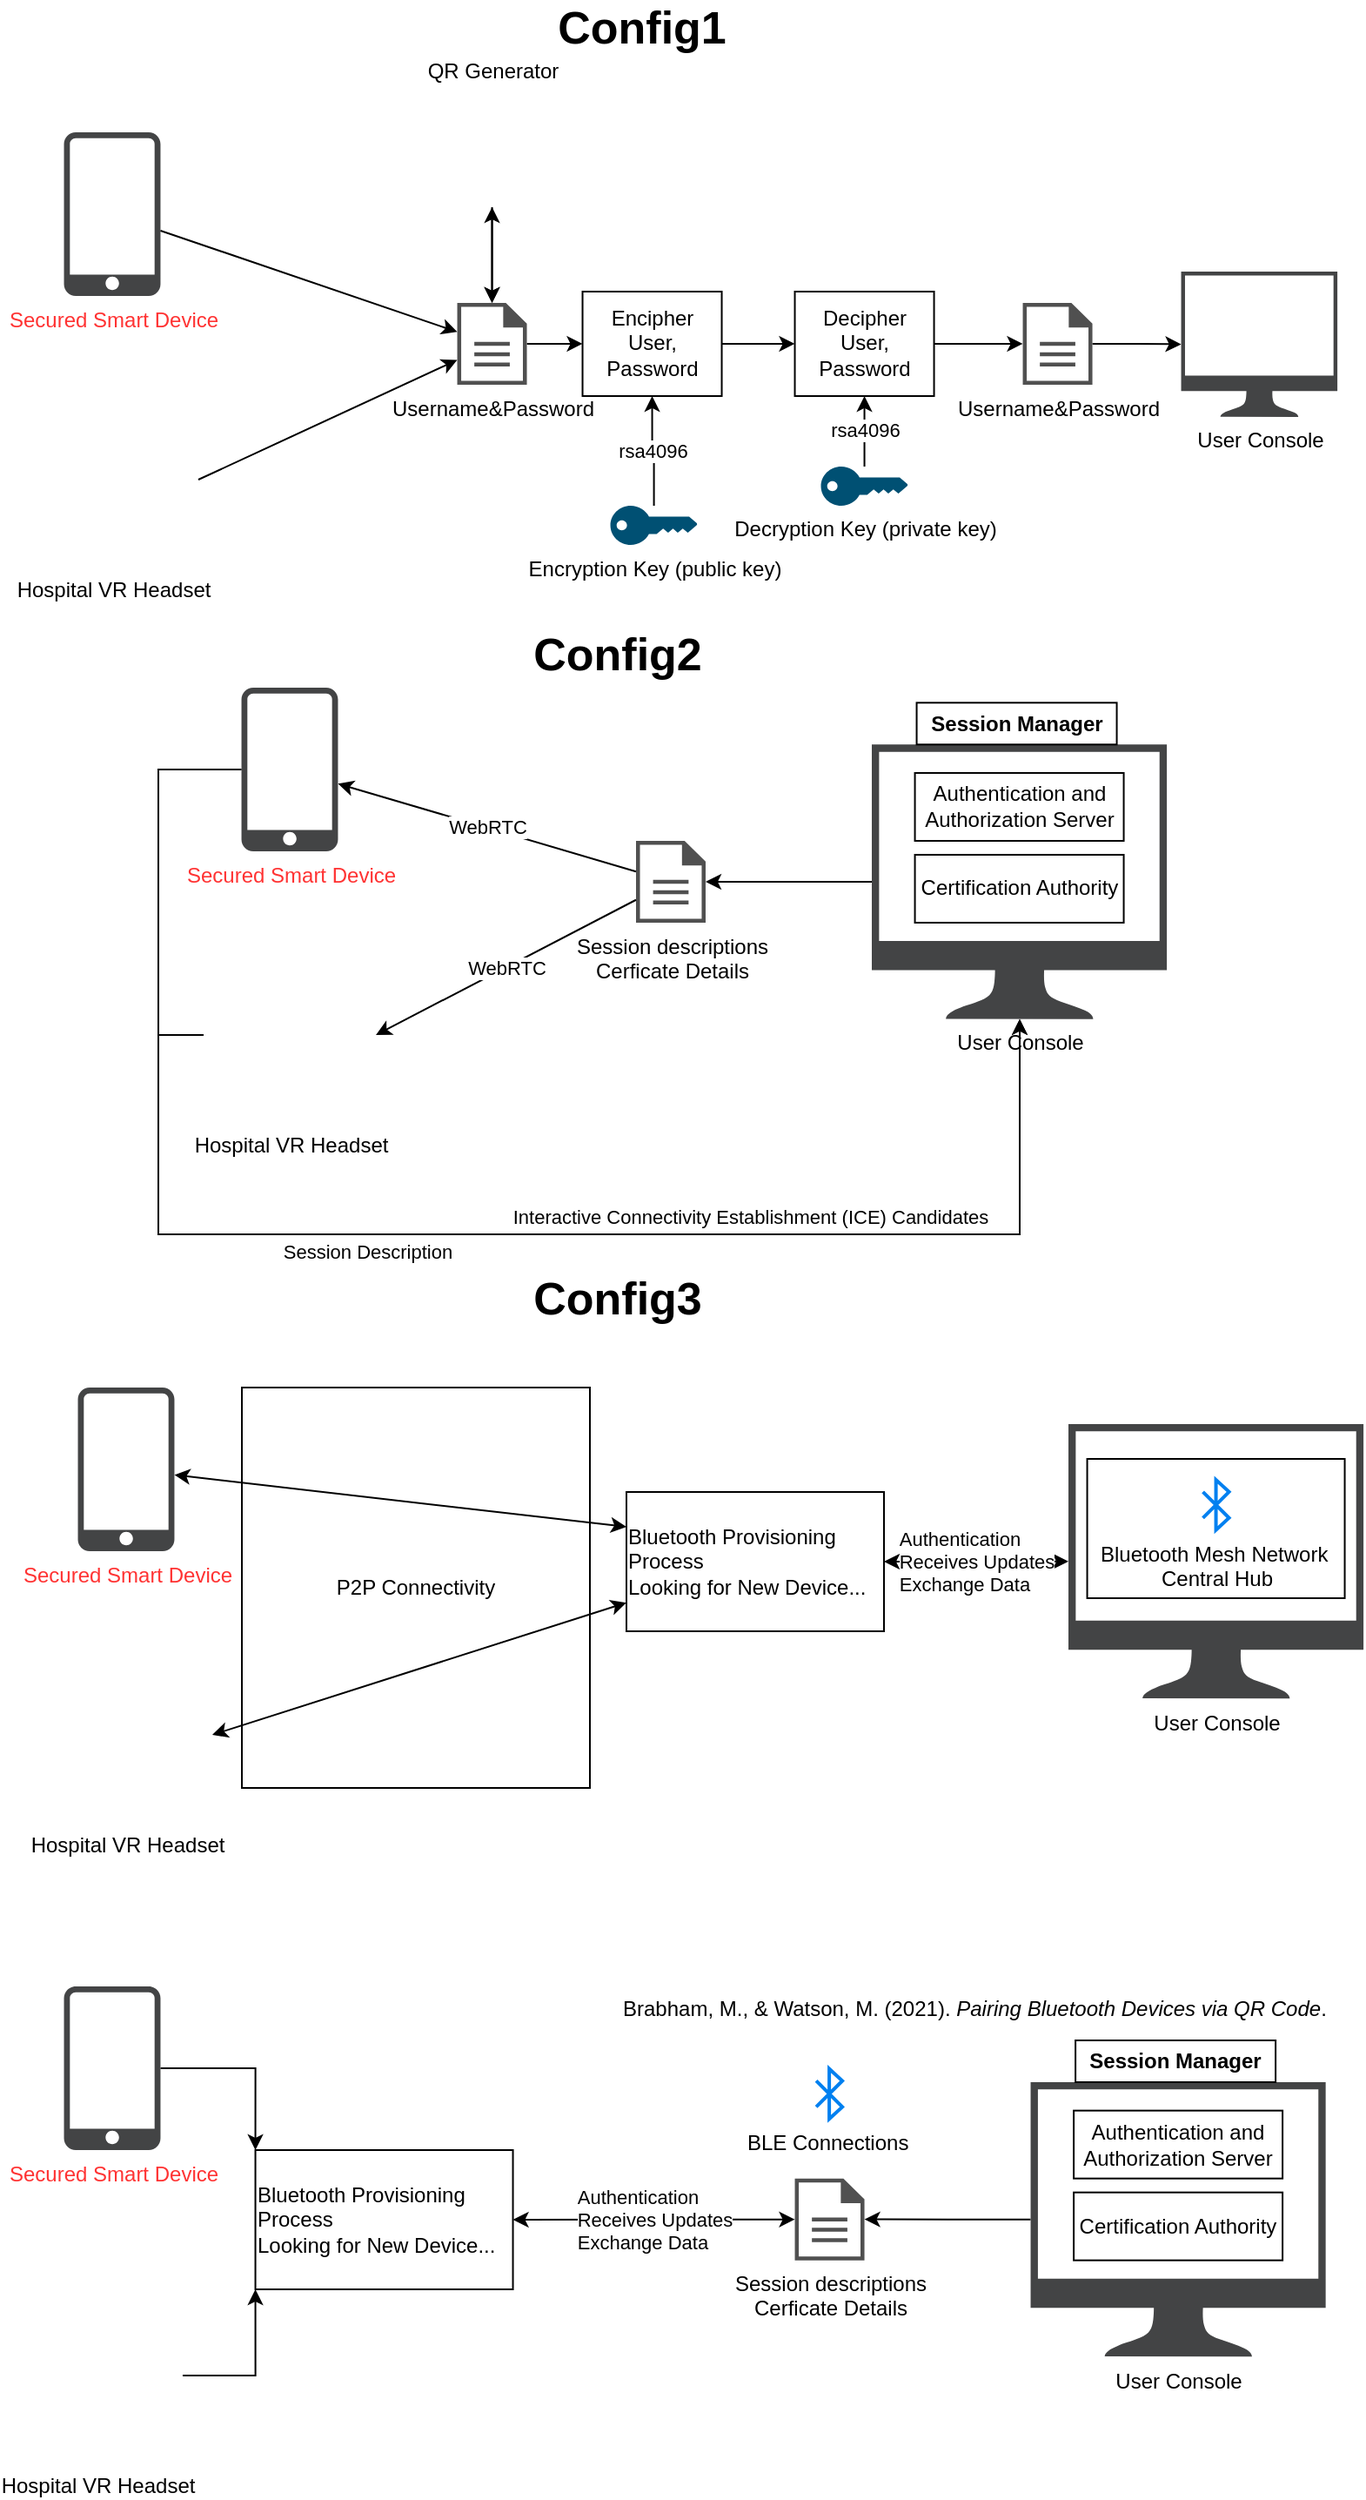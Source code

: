 <mxfile version="24.0.4" type="github">
  <diagram name="Page-1" id="-8-UsMF40BnLmy5UXp28">
    <mxGraphModel dx="934" dy="1634" grid="1" gridSize="10" guides="1" tooltips="1" connect="1" arrows="1" fold="1" page="1" pageScale="1" pageWidth="850" pageHeight="1100" math="0" shadow="0">
      <root>
        <mxCell id="0" />
        <mxCell id="1" parent="0" />
        <mxCell id="IZquiQLbJF_Cb5NeXCbJ-1" value="P2P Connectivity" style="rounded=0;whiteSpace=wrap;html=1;align=center;" parent="1" vertex="1">
          <mxGeometry x="179" y="-304" width="200" height="230" as="geometry" />
        </mxCell>
        <mxCell id="IZquiQLbJF_Cb5NeXCbJ-2" value="" style="rounded=0;whiteSpace=wrap;html=1;" parent="1" vertex="1">
          <mxGeometry x="664.78" y="-263" width="148" height="80" as="geometry" />
        </mxCell>
        <mxCell id="IZquiQLbJF_Cb5NeXCbJ-3" value="&lt;font color=&quot;#ff3333&quot;&gt;Secured Smart Device&lt;/font&gt;" style="sketch=0;pointerEvents=1;shadow=0;dashed=0;html=1;strokeColor=none;fillColor=#434445;aspect=fixed;labelPosition=center;verticalLabelPosition=bottom;verticalAlign=top;align=center;outlineConnect=0;shape=mxgraph.vvd.phone;" parent="1" vertex="1">
          <mxGeometry x="76.77" y="-1025" width="55.46" height="94" as="geometry" />
        </mxCell>
        <mxCell id="IZquiQLbJF_Cb5NeXCbJ-4" value="" style="endArrow=classic;html=1;rounded=0;" parent="1" source="IZquiQLbJF_Cb5NeXCbJ-3" target="IZquiQLbJF_Cb5NeXCbJ-17" edge="1">
          <mxGeometry width="50" height="50" relative="1" as="geometry">
            <mxPoint x="672.77" y="-1155" as="sourcePoint" />
            <mxPoint x="193.77" y="-978" as="targetPoint" />
          </mxGeometry>
        </mxCell>
        <mxCell id="IZquiQLbJF_Cb5NeXCbJ-5" style="edgeStyle=orthogonalEdgeStyle;rounded=0;orthogonalLoop=1;jettySize=auto;html=1;exitX=1;exitY=0.5;exitDx=0;exitDy=0;entryX=0;entryY=0.5;entryDx=0;entryDy=0;" parent="1" source="IZquiQLbJF_Cb5NeXCbJ-6" target="IZquiQLbJF_Cb5NeXCbJ-10" edge="1">
          <mxGeometry relative="1" as="geometry" />
        </mxCell>
        <mxCell id="IZquiQLbJF_Cb5NeXCbJ-6" value="Encipher User, Password" style="rounded=0;whiteSpace=wrap;html=1;" parent="1" vertex="1">
          <mxGeometry x="374.77" y="-933.51" width="80" height="60" as="geometry" />
        </mxCell>
        <mxCell id="IZquiQLbJF_Cb5NeXCbJ-7" value="rsa4096" style="edgeStyle=orthogonalEdgeStyle;rounded=0;orthogonalLoop=1;jettySize=auto;html=1;entryX=0.5;entryY=1;entryDx=0;entryDy=0;" parent="1" source="IZquiQLbJF_Cb5NeXCbJ-8" target="IZquiQLbJF_Cb5NeXCbJ-6" edge="1">
          <mxGeometry relative="1" as="geometry" />
        </mxCell>
        <mxCell id="IZquiQLbJF_Cb5NeXCbJ-8" value="Encryption Key (public key)" style="points=[[0,0.5,0],[0.24,0,0],[0.5,0.28,0],[0.995,0.475,0],[0.5,0.72,0],[0.24,1,0]];verticalLabelPosition=bottom;sketch=0;html=1;verticalAlign=top;aspect=fixed;align=center;pointerEvents=1;shape=mxgraph.cisco19.key;fillColor=#005073;strokeColor=none;" parent="1" vertex="1">
          <mxGeometry x="390.77" y="-810.51" width="50" height="22.5" as="geometry" />
        </mxCell>
        <mxCell id="IZquiQLbJF_Cb5NeXCbJ-9" style="edgeStyle=orthogonalEdgeStyle;rounded=0;orthogonalLoop=1;jettySize=auto;html=1;exitX=1;exitY=0.5;exitDx=0;exitDy=0;" parent="1" source="IZquiQLbJF_Cb5NeXCbJ-10" target="IZquiQLbJF_Cb5NeXCbJ-14" edge="1">
          <mxGeometry relative="1" as="geometry">
            <mxPoint x="729.77" y="-903.51" as="targetPoint" />
          </mxGeometry>
        </mxCell>
        <mxCell id="IZquiQLbJF_Cb5NeXCbJ-10" value="Decipher User, Password" style="rounded=0;whiteSpace=wrap;html=1;" parent="1" vertex="1">
          <mxGeometry x="496.77" y="-933.51" width="80" height="60" as="geometry" />
        </mxCell>
        <mxCell id="IZquiQLbJF_Cb5NeXCbJ-11" value="rsa4096" style="edgeStyle=orthogonalEdgeStyle;rounded=0;orthogonalLoop=1;jettySize=auto;html=1;entryX=0.5;entryY=1;entryDx=0;entryDy=0;" parent="1" source="IZquiQLbJF_Cb5NeXCbJ-12" target="IZquiQLbJF_Cb5NeXCbJ-10" edge="1">
          <mxGeometry relative="1" as="geometry" />
        </mxCell>
        <mxCell id="IZquiQLbJF_Cb5NeXCbJ-12" value="Decryption Key (private key)" style="points=[[0,0.5,0],[0.24,0,0],[0.5,0.28,0],[0.995,0.475,0],[0.5,0.72,0],[0.24,1,0]];verticalLabelPosition=bottom;sketch=0;html=1;verticalAlign=top;aspect=fixed;align=center;pointerEvents=1;shape=mxgraph.cisco19.key;fillColor=#005073;strokeColor=none;" parent="1" vertex="1">
          <mxGeometry x="511.77" y="-833.01" width="50" height="22.5" as="geometry" />
        </mxCell>
        <mxCell id="IZquiQLbJF_Cb5NeXCbJ-13" style="edgeStyle=orthogonalEdgeStyle;rounded=0;orthogonalLoop=1;jettySize=auto;html=1;" parent="1" source="IZquiQLbJF_Cb5NeXCbJ-14" target="IZquiQLbJF_Cb5NeXCbJ-18" edge="1">
          <mxGeometry relative="1" as="geometry" />
        </mxCell>
        <mxCell id="IZquiQLbJF_Cb5NeXCbJ-14" value="Username&amp;amp;Password" style="sketch=0;pointerEvents=1;shadow=0;dashed=0;html=1;strokeColor=none;fillColor=#505050;labelPosition=center;verticalLabelPosition=bottom;verticalAlign=top;outlineConnect=0;align=center;shape=mxgraph.office.concepts.document;" parent="1" vertex="1">
          <mxGeometry x="627.77" y="-927.01" width="40" height="47" as="geometry" />
        </mxCell>
        <mxCell id="IZquiQLbJF_Cb5NeXCbJ-15" style="edgeStyle=orthogonalEdgeStyle;rounded=0;orthogonalLoop=1;jettySize=auto;html=1;entryX=0;entryY=0.5;entryDx=0;entryDy=0;" parent="1" source="IZquiQLbJF_Cb5NeXCbJ-17" target="IZquiQLbJF_Cb5NeXCbJ-6" edge="1">
          <mxGeometry relative="1" as="geometry" />
        </mxCell>
        <mxCell id="IZquiQLbJF_Cb5NeXCbJ-16" style="edgeStyle=orthogonalEdgeStyle;rounded=0;orthogonalLoop=1;jettySize=auto;html=1;startArrow=classic;startFill=1;" parent="1" source="IZquiQLbJF_Cb5NeXCbJ-17" target="IZquiQLbJF_Cb5NeXCbJ-22" edge="1">
          <mxGeometry relative="1" as="geometry" />
        </mxCell>
        <mxCell id="IZquiQLbJF_Cb5NeXCbJ-17" value="Username&amp;amp;Password" style="sketch=0;pointerEvents=1;shadow=0;dashed=0;html=1;strokeColor=none;fillColor=#505050;labelPosition=center;verticalLabelPosition=bottom;verticalAlign=top;outlineConnect=0;align=center;shape=mxgraph.office.concepts.document;" parent="1" vertex="1">
          <mxGeometry x="302.77" y="-927.01" width="40" height="47" as="geometry" />
        </mxCell>
        <mxCell id="IZquiQLbJF_Cb5NeXCbJ-18" value="User Console" style="sketch=0;pointerEvents=1;shadow=0;dashed=0;html=1;strokeColor=none;fillColor=#434445;aspect=fixed;labelPosition=center;verticalLabelPosition=bottom;verticalAlign=top;align=center;outlineConnect=0;shape=mxgraph.vvd.monitor;" parent="1" vertex="1">
          <mxGeometry x="718.77" y="-945" width="89.78" height="83.49" as="geometry" />
        </mxCell>
        <mxCell id="IZquiQLbJF_Cb5NeXCbJ-19" value="Hospital VR Headset" style="shape=image;html=1;verticalAlign=top;verticalLabelPosition=bottom;labelBackgroundColor=#ffffff;imageAspect=0;aspect=fixed;image=https://cdn2.iconfinder.com/data/icons/business-and-education-1/512/142_VR_googles_headset_reality_virtual_technology_smart-128.png" parent="1" vertex="1">
          <mxGeometry x="55.0" y="-875" width="99" height="99" as="geometry" />
        </mxCell>
        <mxCell id="IZquiQLbJF_Cb5NeXCbJ-20" value="" style="endArrow=classic;html=1;rounded=0;exitX=1;exitY=0.5;exitDx=0;exitDy=0;" parent="1" source="IZquiQLbJF_Cb5NeXCbJ-19" target="IZquiQLbJF_Cb5NeXCbJ-17" edge="1">
          <mxGeometry width="50" height="50" relative="1" as="geometry">
            <mxPoint x="662.77" y="-1065" as="sourcePoint" />
            <mxPoint x="712.77" y="-1115" as="targetPoint" />
          </mxGeometry>
        </mxCell>
        <mxCell id="IZquiQLbJF_Cb5NeXCbJ-21" value="" style="edgeStyle=orthogonalEdgeStyle;rounded=0;orthogonalLoop=1;jettySize=auto;html=1;" parent="1" source="IZquiQLbJF_Cb5NeXCbJ-22" target="IZquiQLbJF_Cb5NeXCbJ-17" edge="1">
          <mxGeometry relative="1" as="geometry" />
        </mxCell>
        <mxCell id="IZquiQLbJF_Cb5NeXCbJ-22" value="QR Generator" style="shape=image;html=1;verticalAlign=bottom;verticalLabelPosition=top;labelBackgroundColor=#ffffff;imageAspect=0;aspect=fixed;image=https://cdn1.iconfinder.com/data/icons/iconoir-vol-3/24/qr-code-128.png;labelPosition=center;align=center;" parent="1" vertex="1">
          <mxGeometry x="288.27" y="-1051" width="69" height="69" as="geometry" />
        </mxCell>
        <mxCell id="IZquiQLbJF_Cb5NeXCbJ-23" value="&lt;font color=&quot;#ff3333&quot;&gt;Secured Smart Device&lt;/font&gt;" style="sketch=0;pointerEvents=1;shadow=0;dashed=0;html=1;strokeColor=none;fillColor=#434445;aspect=fixed;labelPosition=center;verticalLabelPosition=bottom;verticalAlign=top;align=center;outlineConnect=0;shape=mxgraph.vvd.phone;" parent="1" vertex="1">
          <mxGeometry x="178.77" y="-706" width="55.46" height="94" as="geometry" />
        </mxCell>
        <mxCell id="IZquiQLbJF_Cb5NeXCbJ-24" style="edgeStyle=orthogonalEdgeStyle;rounded=0;orthogonalLoop=1;jettySize=auto;html=1;" parent="1" source="IZquiQLbJF_Cb5NeXCbJ-25" target="IZquiQLbJF_Cb5NeXCbJ-31" edge="1">
          <mxGeometry relative="1" as="geometry" />
        </mxCell>
        <mxCell id="IZquiQLbJF_Cb5NeXCbJ-25" value="User Console" style="sketch=0;pointerEvents=1;shadow=0;dashed=0;html=1;strokeColor=none;fillColor=#434445;aspect=fixed;labelPosition=center;verticalLabelPosition=bottom;verticalAlign=top;align=center;outlineConnect=0;shape=mxgraph.vvd.monitor;" parent="1" vertex="1">
          <mxGeometry x="541" y="-673.34" width="169.55" height="157.67" as="geometry" />
        </mxCell>
        <mxCell id="IZquiQLbJF_Cb5NeXCbJ-26" value="Interactive Connectivity Establishment (ICE) Candidates" style="edgeStyle=orthogonalEdgeStyle;rounded=0;orthogonalLoop=1;jettySize=auto;html=1;" parent="1" source="IZquiQLbJF_Cb5NeXCbJ-27" target="IZquiQLbJF_Cb5NeXCbJ-25" edge="1">
          <mxGeometry x="0.266" y="10" relative="1" as="geometry">
            <Array as="points">
              <mxPoint x="131" y="-506" />
              <mxPoint x="131" y="-392" />
              <mxPoint x="626" y="-392" />
            </Array>
            <mxPoint as="offset" />
          </mxGeometry>
        </mxCell>
        <mxCell id="IZquiQLbJF_Cb5NeXCbJ-27" value="Hospital VR Headset" style="shape=image;html=1;verticalAlign=top;verticalLabelPosition=bottom;labelBackgroundColor=#ffffff;imageAspect=0;aspect=fixed;image=https://cdn2.iconfinder.com/data/icons/business-and-education-1/512/142_VR_googles_headset_reality_virtual_technology_smart-128.png" parent="1" vertex="1">
          <mxGeometry x="157" y="-556" width="99" height="99" as="geometry" />
        </mxCell>
        <mxCell id="IZquiQLbJF_Cb5NeXCbJ-28" value="&lt;b&gt;Session Manager&lt;/b&gt;" style="rounded=0;whiteSpace=wrap;html=1;" parent="1" vertex="1">
          <mxGeometry x="566.78" y="-697.34" width="115" height="24" as="geometry" />
        </mxCell>
        <mxCell id="IZquiQLbJF_Cb5NeXCbJ-29" value="Authentication and Authorization Server" style="rounded=0;whiteSpace=wrap;html=1;" parent="1" vertex="1">
          <mxGeometry x="565.78" y="-657.01" width="120" height="39" as="geometry" />
        </mxCell>
        <mxCell id="IZquiQLbJF_Cb5NeXCbJ-30" value="Certification Authority" style="rounded=0;whiteSpace=wrap;html=1;" parent="1" vertex="1">
          <mxGeometry x="565.78" y="-610.01" width="120" height="39" as="geometry" />
        </mxCell>
        <mxCell id="IZquiQLbJF_Cb5NeXCbJ-31" value="Session descriptions&lt;br&gt;Cerficate Details" style="sketch=0;pointerEvents=1;shadow=0;dashed=0;html=1;strokeColor=none;fillColor=#505050;labelPosition=center;verticalLabelPosition=bottom;verticalAlign=top;outlineConnect=0;align=center;shape=mxgraph.office.concepts.document;" parent="1" vertex="1">
          <mxGeometry x="405.5" y="-618.01" width="40" height="47" as="geometry" />
        </mxCell>
        <mxCell id="IZquiQLbJF_Cb5NeXCbJ-32" value="WebRTC" style="endArrow=classic;html=1;rounded=0;" parent="1" source="IZquiQLbJF_Cb5NeXCbJ-31" target="IZquiQLbJF_Cb5NeXCbJ-23" edge="1">
          <mxGeometry width="50" height="50" relative="1" as="geometry">
            <mxPoint x="651" y="-752" as="sourcePoint" />
            <mxPoint x="701" y="-802" as="targetPoint" />
          </mxGeometry>
        </mxCell>
        <mxCell id="IZquiQLbJF_Cb5NeXCbJ-33" value="WebRTC" style="endArrow=classic;html=1;rounded=0;entryX=1;entryY=0.5;entryDx=0;entryDy=0;" parent="1" source="IZquiQLbJF_Cb5NeXCbJ-31" target="IZquiQLbJF_Cb5NeXCbJ-27" edge="1">
          <mxGeometry width="50" height="50" relative="1" as="geometry">
            <mxPoint x="651" y="-752" as="sourcePoint" />
            <mxPoint x="701" y="-802" as="targetPoint" />
          </mxGeometry>
        </mxCell>
        <mxCell id="IZquiQLbJF_Cb5NeXCbJ-34" value="Session Description" style="edgeStyle=orthogonalEdgeStyle;rounded=0;orthogonalLoop=1;jettySize=auto;html=1;" parent="1" source="IZquiQLbJF_Cb5NeXCbJ-23" target="IZquiQLbJF_Cb5NeXCbJ-25" edge="1">
          <mxGeometry x="-0.069" y="-10" relative="1" as="geometry">
            <Array as="points">
              <mxPoint x="131" y="-659" />
              <mxPoint x="131" y="-392" />
              <mxPoint x="626" y="-392" />
            </Array>
            <mxPoint as="offset" />
          </mxGeometry>
        </mxCell>
        <mxCell id="IZquiQLbJF_Cb5NeXCbJ-35" value="&lt;font color=&quot;#ff3333&quot;&gt;Secured Smart Device&lt;/font&gt;" style="sketch=0;pointerEvents=1;shadow=0;dashed=0;html=1;strokeColor=none;fillColor=#434445;aspect=fixed;labelPosition=center;verticalLabelPosition=bottom;verticalAlign=top;align=center;outlineConnect=0;shape=mxgraph.vvd.phone;" parent="1" vertex="1">
          <mxGeometry x="84.77" y="-304" width="55.46" height="94" as="geometry" />
        </mxCell>
        <mxCell id="IZquiQLbJF_Cb5NeXCbJ-36" value="User Console" style="sketch=0;pointerEvents=1;shadow=0;dashed=0;html=1;strokeColor=none;fillColor=#434445;aspect=fixed;labelPosition=center;verticalLabelPosition=bottom;verticalAlign=top;align=center;outlineConnect=0;shape=mxgraph.vvd.monitor;" parent="1" vertex="1">
          <mxGeometry x="654" y="-283.0" width="169.55" height="157.67" as="geometry" />
        </mxCell>
        <mxCell id="IZquiQLbJF_Cb5NeXCbJ-37" value="Hospital VR Headset" style="shape=image;html=1;verticalAlign=top;verticalLabelPosition=bottom;labelBackgroundColor=#ffffff;imageAspect=0;aspect=fixed;image=https://cdn2.iconfinder.com/data/icons/business-and-education-1/512/142_VR_googles_headset_reality_virtual_technology_smart-128.png" parent="1" vertex="1">
          <mxGeometry x="63.0" y="-154" width="99" height="99" as="geometry" />
        </mxCell>
        <mxCell id="IZquiQLbJF_Cb5NeXCbJ-38" value="Bluetooth Mesh Network&amp;nbsp;&lt;br&gt;Central Hub" style="html=1;verticalLabelPosition=bottom;align=center;labelBackgroundColor=#ffffff;verticalAlign=top;strokeWidth=2;strokeColor=#0080F0;shadow=0;dashed=0;shape=mxgraph.ios7.icons.bluetooth;pointerEvents=1" parent="1" vertex="1">
          <mxGeometry x="731.28" y="-251" width="15" height="28.8" as="geometry" />
        </mxCell>
        <mxCell id="IZquiQLbJF_Cb5NeXCbJ-39" value="&lt;div style=&quot;text-align: left;&quot;&gt;Authentication&lt;/div&gt;&lt;div style=&quot;text-align: left;&quot;&gt;Receives Updates&lt;/div&gt;&lt;div style=&quot;text-align: left;&quot;&gt;Exchange Data&lt;/div&gt;" style="endArrow=classic;startArrow=classic;html=1;rounded=0;exitX=1;exitY=0.5;exitDx=0;exitDy=0;" parent="1" source="IZquiQLbJF_Cb5NeXCbJ-41" target="IZquiQLbJF_Cb5NeXCbJ-36" edge="1">
          <mxGeometry width="50" height="50" relative="1" as="geometry">
            <mxPoint x="529" y="-324" as="sourcePoint" />
            <mxPoint x="249" y="-314" as="targetPoint" />
          </mxGeometry>
        </mxCell>
        <mxCell id="IZquiQLbJF_Cb5NeXCbJ-40" value="" style="endArrow=classic;startArrow=classic;html=1;rounded=0;exitX=1;exitY=0.5;exitDx=0;exitDy=0;" parent="1" source="IZquiQLbJF_Cb5NeXCbJ-37" target="IZquiQLbJF_Cb5NeXCbJ-41" edge="1">
          <mxGeometry width="50" height="50" relative="1" as="geometry">
            <mxPoint x="529" y="-324" as="sourcePoint" />
            <mxPoint x="209" y="-4" as="targetPoint" />
          </mxGeometry>
        </mxCell>
        <mxCell id="IZquiQLbJF_Cb5NeXCbJ-41" value="&lt;div style=&quot;text-align: left;&quot;&gt;&lt;span style=&quot;background-color: initial;&quot;&gt;Bluetooth Provisioning Process&lt;/span&gt;&lt;/div&gt;&lt;div style=&quot;text-align: left;&quot;&gt;&lt;span style=&quot;background-color: initial;&quot;&gt;Looking for New Device...&lt;/span&gt;&lt;/div&gt;" style="rounded=0;whiteSpace=wrap;html=1;" parent="1" vertex="1">
          <mxGeometry x="400" y="-244" width="148" height="80" as="geometry" />
        </mxCell>
        <mxCell id="IZquiQLbJF_Cb5NeXCbJ-42" value="" style="endArrow=classic;startArrow=classic;html=1;rounded=0;entryX=0;entryY=0.25;entryDx=0;entryDy=0;" parent="1" source="IZquiQLbJF_Cb5NeXCbJ-35" target="IZquiQLbJF_Cb5NeXCbJ-41" edge="1">
          <mxGeometry width="50" height="50" relative="1" as="geometry">
            <mxPoint x="529" y="-224" as="sourcePoint" />
            <mxPoint x="579" y="-274" as="targetPoint" />
          </mxGeometry>
        </mxCell>
        <mxCell id="IZquiQLbJF_Cb5NeXCbJ-43" value="&lt;b&gt;&lt;font style=&quot;font-size: 26px;&quot;&gt;Config1&lt;/font&gt;&lt;/b&gt;" style="text;html=1;align=center;verticalAlign=middle;whiteSpace=wrap;rounded=0;" parent="1" vertex="1">
          <mxGeometry x="379" y="-1100" width="60" height="30" as="geometry" />
        </mxCell>
        <mxCell id="IZquiQLbJF_Cb5NeXCbJ-44" value="&lt;b&gt;&lt;font style=&quot;font-size: 26px;&quot;&gt;Config2&lt;br&gt;&lt;/font&gt;&lt;/b&gt;" style="text;html=1;align=center;verticalAlign=middle;whiteSpace=wrap;rounded=0;" parent="1" vertex="1">
          <mxGeometry x="365" y="-740" width="60" height="30" as="geometry" />
        </mxCell>
        <mxCell id="IZquiQLbJF_Cb5NeXCbJ-45" value="&lt;b&gt;&lt;font style=&quot;font-size: 26px;&quot;&gt;Config3&lt;/font&gt;&lt;/b&gt;" style="text;html=1;align=center;verticalAlign=middle;whiteSpace=wrap;rounded=0;" parent="1" vertex="1">
          <mxGeometry x="365" y="-370" width="60" height="30" as="geometry" />
        </mxCell>
        <mxCell id="P_BeWsQ6fjZ5_wVY0nXs-1" style="edgeStyle=orthogonalEdgeStyle;rounded=0;orthogonalLoop=1;jettySize=auto;html=1;" edge="1" parent="1" source="P_BeWsQ6fjZ5_wVY0nXs-2" target="P_BeWsQ6fjZ5_wVY0nXs-6">
          <mxGeometry relative="1" as="geometry" />
        </mxCell>
        <mxCell id="P_BeWsQ6fjZ5_wVY0nXs-2" value="User Console" style="sketch=0;pointerEvents=1;shadow=0;dashed=0;html=1;strokeColor=none;fillColor=#434445;aspect=fixed;labelPosition=center;verticalLabelPosition=bottom;verticalAlign=top;align=center;outlineConnect=0;shape=mxgraph.vvd.monitor;" vertex="1" parent="1">
          <mxGeometry x="632.27" y="95.0" width="169.55" height="157.67" as="geometry" />
        </mxCell>
        <mxCell id="P_BeWsQ6fjZ5_wVY0nXs-3" value="&lt;b&gt;Session Manager&lt;/b&gt;" style="rounded=0;whiteSpace=wrap;html=1;" vertex="1" parent="1">
          <mxGeometry x="658.05" y="71.0" width="115" height="24" as="geometry" />
        </mxCell>
        <mxCell id="P_BeWsQ6fjZ5_wVY0nXs-4" value="Authentication and Authorization Server" style="rounded=0;whiteSpace=wrap;html=1;" vertex="1" parent="1">
          <mxGeometry x="657.05" y="111.33" width="120" height="39" as="geometry" />
        </mxCell>
        <mxCell id="P_BeWsQ6fjZ5_wVY0nXs-5" value="Certification Authority" style="rounded=0;whiteSpace=wrap;html=1;" vertex="1" parent="1">
          <mxGeometry x="657.05" y="158.33" width="120" height="39" as="geometry" />
        </mxCell>
        <mxCell id="P_BeWsQ6fjZ5_wVY0nXs-6" value="Session descriptions&lt;br&gt;Cerficate Details" style="sketch=0;pointerEvents=1;shadow=0;dashed=0;html=1;strokeColor=none;fillColor=#505050;labelPosition=center;verticalLabelPosition=bottom;verticalAlign=top;outlineConnect=0;align=center;shape=mxgraph.office.concepts.document;" vertex="1" parent="1">
          <mxGeometry x="496.77" y="150.33" width="40" height="47" as="geometry" />
        </mxCell>
        <mxCell id="P_BeWsQ6fjZ5_wVY0nXs-12" style="edgeStyle=orthogonalEdgeStyle;rounded=0;orthogonalLoop=1;jettySize=auto;html=1;entryX=0;entryY=0;entryDx=0;entryDy=0;" edge="1" parent="1" source="P_BeWsQ6fjZ5_wVY0nXs-7" target="P_BeWsQ6fjZ5_wVY0nXs-11">
          <mxGeometry relative="1" as="geometry" />
        </mxCell>
        <mxCell id="P_BeWsQ6fjZ5_wVY0nXs-7" value="&lt;font color=&quot;#ff3333&quot;&gt;Secured Smart Device&lt;/font&gt;" style="sketch=0;pointerEvents=1;shadow=0;dashed=0;html=1;strokeColor=none;fillColor=#434445;aspect=fixed;labelPosition=center;verticalLabelPosition=bottom;verticalAlign=top;align=center;outlineConnect=0;shape=mxgraph.vvd.phone;" vertex="1" parent="1">
          <mxGeometry x="76.77" y="40" width="55.46" height="94" as="geometry" />
        </mxCell>
        <mxCell id="P_BeWsQ6fjZ5_wVY0nXs-13" style="edgeStyle=orthogonalEdgeStyle;rounded=0;orthogonalLoop=1;jettySize=auto;html=1;entryX=0;entryY=1;entryDx=0;entryDy=0;" edge="1" parent="1" source="P_BeWsQ6fjZ5_wVY0nXs-8" target="P_BeWsQ6fjZ5_wVY0nXs-11">
          <mxGeometry relative="1" as="geometry" />
        </mxCell>
        <mxCell id="P_BeWsQ6fjZ5_wVY0nXs-8" value="Hospital VR Headset" style="shape=image;html=1;verticalAlign=top;verticalLabelPosition=bottom;labelBackgroundColor=#ffffff;imageAspect=0;aspect=fixed;image=https://cdn2.iconfinder.com/data/icons/business-and-education-1/512/142_VR_googles_headset_reality_virtual_technology_smart-128.png" vertex="1" parent="1">
          <mxGeometry x="46.0" y="214" width="99" height="99" as="geometry" />
        </mxCell>
        <mxCell id="P_BeWsQ6fjZ5_wVY0nXs-9" value="BLE Connections&amp;nbsp;" style="html=1;verticalLabelPosition=bottom;align=center;labelBackgroundColor=#ffffff;verticalAlign=top;strokeWidth=2;strokeColor=#0080F0;shadow=0;dashed=0;shape=mxgraph.ios7.icons.bluetooth;pointerEvents=1" vertex="1" parent="1">
          <mxGeometry x="509.05" y="87.33" width="15" height="28.8" as="geometry" />
        </mxCell>
        <mxCell id="P_BeWsQ6fjZ5_wVY0nXs-10" value="&lt;div style=&quot;text-align: left;&quot;&gt;Authentication&lt;/div&gt;&lt;div style=&quot;text-align: left;&quot;&gt;Receives Updates&lt;/div&gt;&lt;div style=&quot;text-align: left;&quot;&gt;Exchange Data&lt;/div&gt;" style="endArrow=classic;startArrow=classic;html=1;rounded=0;exitX=1;exitY=0.5;exitDx=0;exitDy=0;" edge="1" parent="1" source="P_BeWsQ6fjZ5_wVY0nXs-11" target="P_BeWsQ6fjZ5_wVY0nXs-6">
          <mxGeometry width="50" height="50" relative="1" as="geometry">
            <mxPoint x="315.77" y="54" as="sourcePoint" />
            <mxPoint x="440.77" y="174" as="targetPoint" />
          </mxGeometry>
        </mxCell>
        <mxCell id="P_BeWsQ6fjZ5_wVY0nXs-11" value="&lt;div style=&quot;text-align: left;&quot;&gt;&lt;span style=&quot;background-color: initial;&quot;&gt;Bluetooth Provisioning Process&lt;/span&gt;&lt;/div&gt;&lt;div style=&quot;text-align: left;&quot;&gt;&lt;span style=&quot;background-color: initial;&quot;&gt;Looking for New Device...&lt;/span&gt;&lt;/div&gt;" style="rounded=0;whiteSpace=wrap;html=1;" vertex="1" parent="1">
          <mxGeometry x="186.77" y="134" width="148" height="80" as="geometry" />
        </mxCell>
        <mxCell id="P_BeWsQ6fjZ5_wVY0nXs-14" value="&lt;div style=&quot;line-height: 2; margin-left: 2em; text-indent:-2em;&quot; class=&quot;csl-bib-body&quot;&gt;&lt;br/&gt;  &lt;div class=&quot;csl-entry&quot;&gt;Brabham, M., &amp;amp; Watson, M. (2021). &lt;i&gt;Pairing Bluetooth Devices via QR Code&lt;/i&gt;.&lt;/div&gt;&lt;br/&gt;  &lt;span title=&quot;url_ver=Z39.88-2004&amp;amp;ctx_ver=Z39.88-2004&amp;amp;rfr_id=info%3Asid%2Fzotero.org%3A2&amp;amp;rft_val_fmt=info%3Aofi%2Ffmt%3Akev%3Amtx%3Ajournal&amp;amp;rft.genre=article&amp;amp;rft.atitle=Pairing%20Bluetooth%20Devices%20via%20QR%20Code&amp;amp;rft.aufirst=Martin&amp;amp;rft.aulast=Brabham&amp;amp;rft.au=Martin%20Brabham&amp;amp;rft.au=Myles%20Watson&amp;amp;rft.date=2021&quot; class=&quot;Z3988&quot;&gt;&lt;/span&gt;&lt;/div&gt;" style="text;whiteSpace=wrap;html=1;" vertex="1" parent="1">
          <mxGeometry x="396.38" y="10" width="423.62" height="40" as="geometry" />
        </mxCell>
      </root>
    </mxGraphModel>
  </diagram>
</mxfile>
